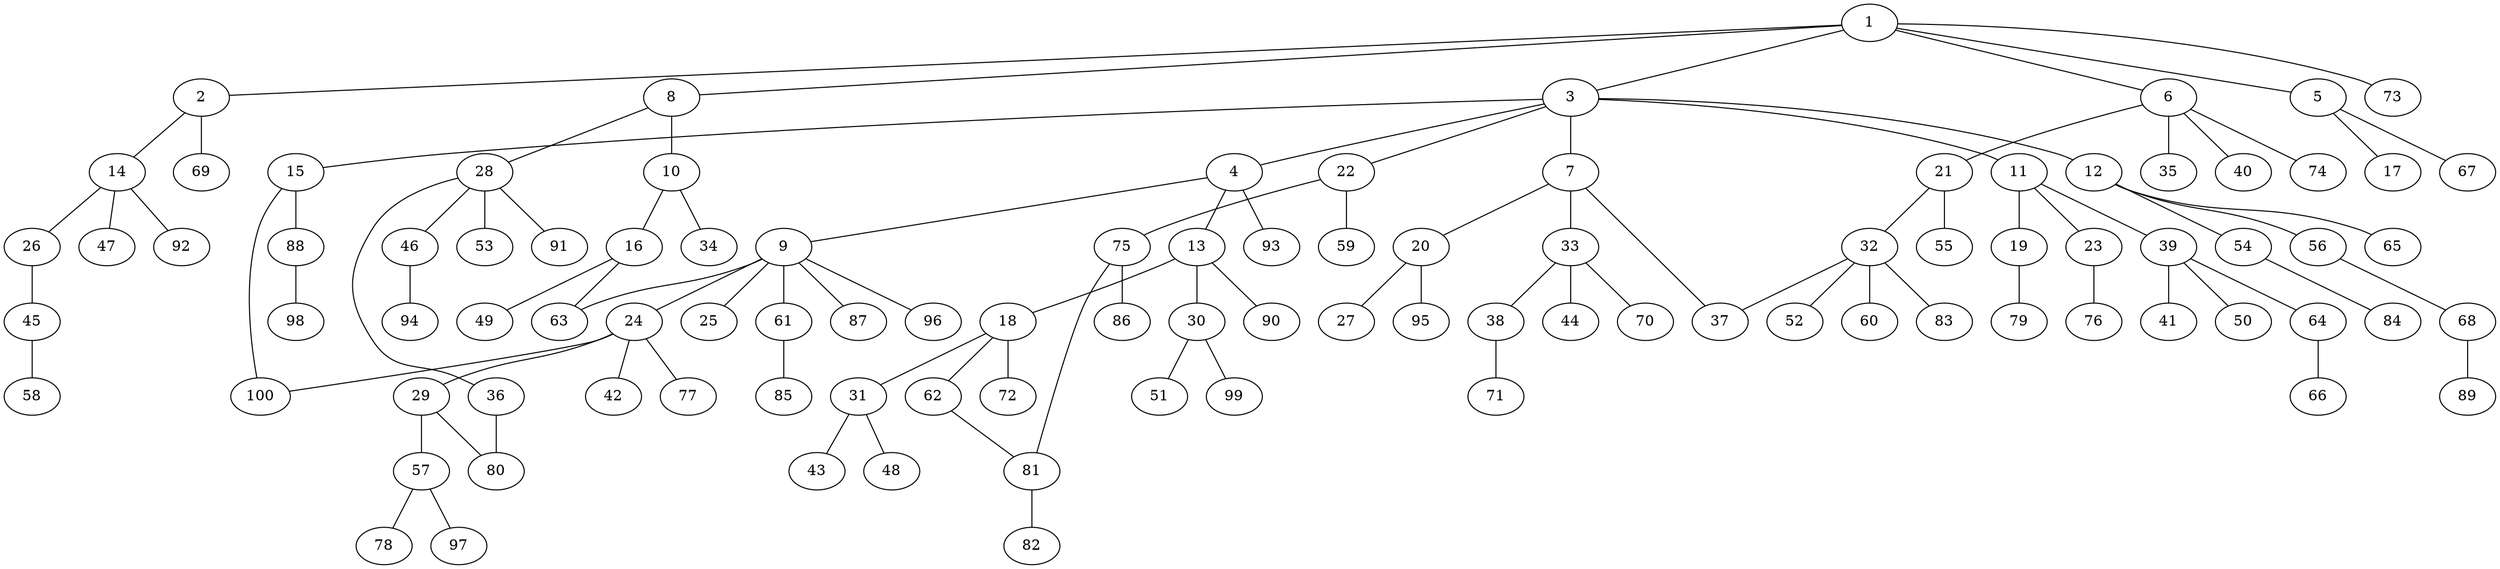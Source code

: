 graph graphname {1--2
1--3
1--5
1--6
1--8
1--73
2--14
2--69
3--4
3--7
3--11
3--12
3--15
3--22
4--9
4--13
4--93
5--17
5--67
6--21
6--35
6--40
6--74
7--20
7--33
7--37
8--10
8--28
9--24
9--25
9--61
9--63
9--87
9--96
10--16
10--34
11--19
11--23
11--39
12--54
12--56
12--65
13--18
13--30
13--90
14--26
14--47
14--92
15--88
15--100
16--49
16--63
18--31
18--62
18--72
19--79
20--27
20--95
21--32
21--55
22--59
22--75
23--76
24--29
24--42
24--77
24--100
26--45
28--36
28--46
28--53
28--91
29--57
29--80
30--51
30--99
31--43
31--48
32--37
32--52
32--60
32--83
33--38
33--44
33--70
36--80
38--71
39--41
39--50
39--64
45--58
46--94
54--84
56--68
57--78
57--97
61--85
62--81
64--66
68--89
75--81
75--86
81--82
88--98
}